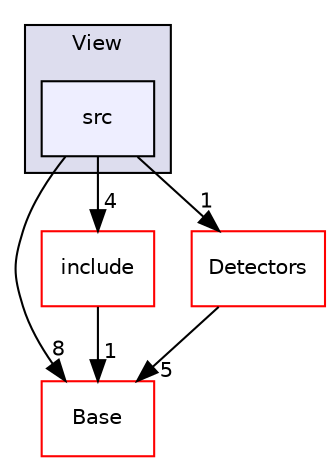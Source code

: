 digraph "/home/travis/build/AliceO2Group/AliceO2/EventVisualisation/View/src" {
  bgcolor=transparent;
  compound=true
  node [ fontsize="10", fontname="Helvetica"];
  edge [ labelfontsize="10", labelfontname="Helvetica"];
  subgraph clusterdir_a37a8fd5762406d546164f859941d1f3 {
    graph [ bgcolor="#ddddee", pencolor="black", label="View" fontname="Helvetica", fontsize="10", URL="dir_a37a8fd5762406d546164f859941d1f3.html"]
  dir_d15136afd0394abc4686330b0ff717dc [shape=box, label="src", style="filled", fillcolor="#eeeeff", pencolor="black", URL="dir_d15136afd0394abc4686330b0ff717dc.html"];
  }
  dir_aefce7a2bfca35990ebbcc105bbcfa2a [shape=box label="Base" color="red" URL="dir_aefce7a2bfca35990ebbcc105bbcfa2a.html"];
  dir_ecb4103f915c7a04dd46c195301b3d6c [shape=box label="include" color="red" URL="dir_ecb4103f915c7a04dd46c195301b3d6c.html"];
  dir_35dee3f7e1c059d30757a3713756b5fa [shape=box label="Detectors" color="red" URL="dir_35dee3f7e1c059d30757a3713756b5fa.html"];
  dir_d15136afd0394abc4686330b0ff717dc->dir_aefce7a2bfca35990ebbcc105bbcfa2a [headlabel="8", labeldistance=1.5 headhref="dir_000394_000107.html"];
  dir_d15136afd0394abc4686330b0ff717dc->dir_ecb4103f915c7a04dd46c195301b3d6c [headlabel="4", labeldistance=1.5 headhref="dir_000394_000392.html"];
  dir_d15136afd0394abc4686330b0ff717dc->dir_35dee3f7e1c059d30757a3713756b5fa [headlabel="1", labeldistance=1.5 headhref="dir_000394_000387.html"];
  dir_ecb4103f915c7a04dd46c195301b3d6c->dir_aefce7a2bfca35990ebbcc105bbcfa2a [headlabel="1", labeldistance=1.5 headhref="dir_000392_000107.html"];
  dir_35dee3f7e1c059d30757a3713756b5fa->dir_aefce7a2bfca35990ebbcc105bbcfa2a [headlabel="5", labeldistance=1.5 headhref="dir_000387_000107.html"];
}
